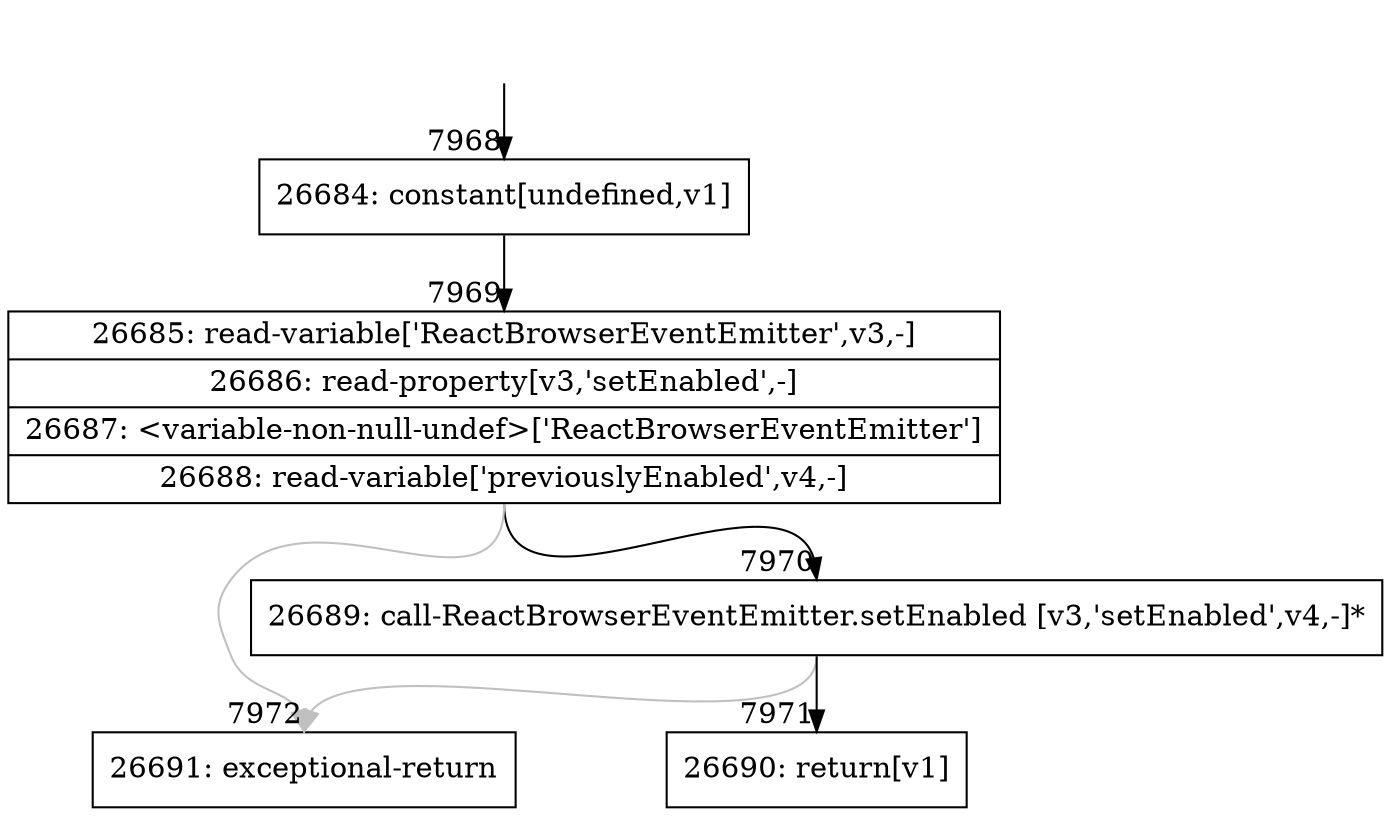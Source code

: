 digraph {
rankdir="TD"
BB_entry571[shape=none,label=""];
BB_entry571 -> BB7968 [tailport=s, headport=n, headlabel="    7968"]
BB7968 [shape=record label="{26684: constant[undefined,v1]}" ] 
BB7968 -> BB7969 [tailport=s, headport=n, headlabel="      7969"]
BB7969 [shape=record label="{26685: read-variable['ReactBrowserEventEmitter',v3,-]|26686: read-property[v3,'setEnabled',-]|26687: \<variable-non-null-undef\>['ReactBrowserEventEmitter']|26688: read-variable['previouslyEnabled',v4,-]}" ] 
BB7969 -> BB7970 [tailport=s, headport=n, headlabel="      7970"]
BB7969 -> BB7972 [tailport=s, headport=n, color=gray, headlabel="      7972"]
BB7970 [shape=record label="{26689: call-ReactBrowserEventEmitter.setEnabled [v3,'setEnabled',v4,-]*}" ] 
BB7970 -> BB7971 [tailport=s, headport=n, headlabel="      7971"]
BB7970 -> BB7972 [tailport=s, headport=n, color=gray]
BB7971 [shape=record label="{26690: return[v1]}" ] 
BB7972 [shape=record label="{26691: exceptional-return}" ] 
//#$~ 13975
}
